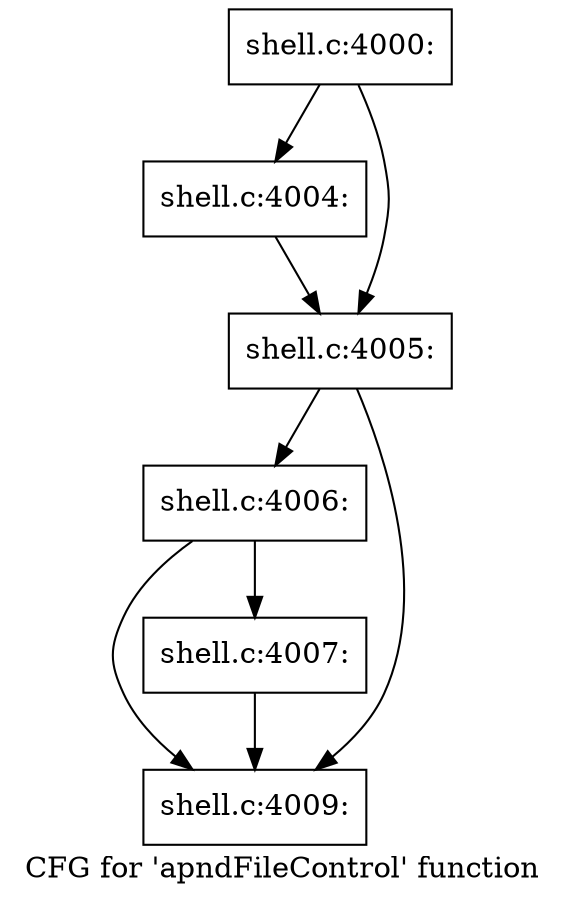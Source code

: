 digraph "CFG for 'apndFileControl' function" {
	label="CFG for 'apndFileControl' function";

	Node0x560276906bf0 [shape=record,label="{shell.c:4000:}"];
	Node0x560276906bf0 -> Node0x56027690a540;
	Node0x560276906bf0 -> Node0x56027690a590;
	Node0x56027690a540 [shape=record,label="{shell.c:4004:}"];
	Node0x56027690a540 -> Node0x56027690a590;
	Node0x56027690a590 [shape=record,label="{shell.c:4005:}"];
	Node0x56027690a590 -> Node0x56027690b640;
	Node0x56027690a590 -> Node0x56027690b5f0;
	Node0x56027690b640 [shape=record,label="{shell.c:4006:}"];
	Node0x56027690b640 -> Node0x56027690b5a0;
	Node0x56027690b640 -> Node0x56027690b5f0;
	Node0x56027690b5a0 [shape=record,label="{shell.c:4007:}"];
	Node0x56027690b5a0 -> Node0x56027690b5f0;
	Node0x56027690b5f0 [shape=record,label="{shell.c:4009:}"];
}
